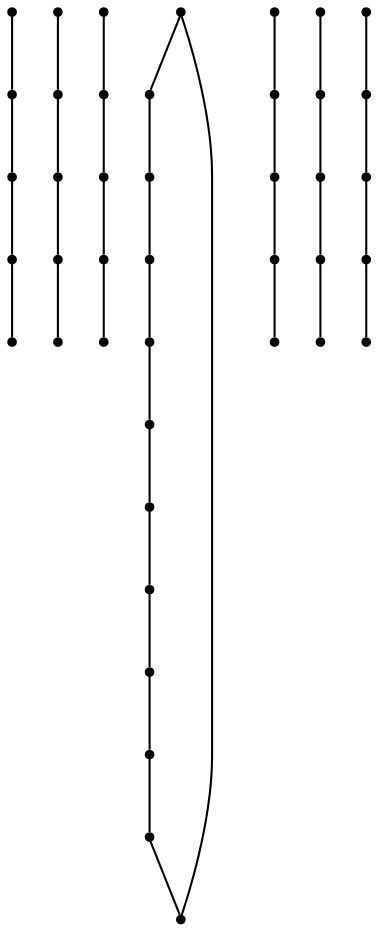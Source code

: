 graph {
  node [shape=point,comment="{\"directed\":false,\"doi\":\"10.4230/LIPIcs.GD.2024.3\",\"figure\":\"8 (1)\"}"]

  v0 [pos="1714.7545127131114,2672.2111518527918"]
  v1 [pos="1648.9855132809364,2672.2111518527913"]
  v2 [pos="1648.9855132809364,2442.074476429843"]
  v3 [pos="1616.1008863732418,2499.6087724466843"]
  v4 [pos="1648.9855132809364,2557.142814141317"]
  v5 [pos="1714.7545127131114,2557.142814141317"]
  v6 [pos="1616.1008863732418,2614.6771101581585"]
  v7 [pos="1550.331886941067,2499.6087724466843"]
  v8 [pos="1616.1008863732418,2729.7454478696327"]
  v9 [pos="1648.9855132809364,2787.2794895642655"]
  v10 [pos="1583.2162594655472,2557.142814141317"]
  v11 [pos="1550.3318869410668,2614.677110158159"]
  v12 [pos="1583.2162594655472,2672.2111518527918"]
  v13 [pos="1517.4472600333722,2672.2111518527918"]
  v14 [pos="1517.4472600333722,2442.074476429843"]
  v15 [pos="1550.3318869410668,2729.7454478696327"]
  v16 [pos="1550.3318869410668,2844.8137855811065"]
  v17 [pos="1517.4472600333722,2787.2794895642655"]
  v18 [pos="1550.3318869410668,2384.5404347352096"]
  v19 [pos="1517.4472600333722,2557.142814141317"]
  v20 [pos="1484.5626331256776,2729.7454478696327"]
  v21 [pos="1484.5626331256776,2499.6087724466843"]
  v22 [pos="1451.6781334095901,2672.2111518527913"]
  v23 [pos="1451.6781334095901,2442.074476429843"]
  v24 [pos="1418.7936336935027,2499.6087724466843"]
  v25 [pos="1451.6781334095901,2787.2794895642655"]
  v26 [pos="1418.7936336935027,2844.813785581107"]
  v27 [pos="1451.6781334095901,2557.142814141317"]
  v28 [pos="1385.909006785808,2672.2111518527918"]
  v29 [pos="1418.7936336935027,2384.5404347352096"]
  v30 [pos="1353.0243798781135,2499.6087724466843"]
  v31 [pos="1418.7936336935027,2729.7454478696327"]
  v32 [pos="1418.7936336935027,2614.6771101581585"]
  v33 [pos="1385.909006785808,2557.142814141317"]
  v34 [pos="1320.139880162026,2442.074476429843"]
  v35 [pos="1353.0243798781135,2614.6771101581585"]
  v36 [pos="1320.139880162026,2672.2111518527913"]
  v37 [pos="1353.0243798781135,2729.7454478696327"]
  v38 [pos="1320.139880162026,2557.142814141317"]
  v39 [pos="1254.370753538244,2672.2111518527918"]
  v40 [pos="1320.139880162026,2787.2794895642655"]
  v41 [pos="1254.370753538244,2557.142814141317"]

  v0 -- v1 [id="-1",pos="1714.7545127131114,2672.2111518527918 1648.9855132809364,2672.2111518527913 1648.9855132809364,2672.2111518527913 1648.9855132809364,2672.2111518527913"]
  v41 -- v38 [id="-2",pos="1254.370753538244,2557.142814141317 1320.139880162026,2557.142814141317 1320.139880162026,2557.142814141317 1320.139880162026,2557.142814141317"]
  v40 -- v37 [id="-3",pos="1320.139880162026,2787.2794895642655 1353.0243798781135,2729.7454478696327 1353.0243798781135,2729.7454478696327 1353.0243798781135,2729.7454478696327"]
  v36 -- v39 [id="-4",pos="1320.139880162026,2672.2111518527913 1254.370753538244,2672.2111518527918 1254.370753538244,2672.2111518527918 1254.370753538244,2672.2111518527918"]
  v38 -- v35 [id="-5",pos="1320.139880162026,2557.142814141317 1353.0243798781135,2614.6771101581585 1353.0243798781135,2614.6771101581585 1353.0243798781135,2614.6771101581585"]
  v37 -- v31 [id="-6",pos="1353.0243798781135,2729.7454478696327 1418.7936336935027,2729.7454478696327 1418.7936336935027,2729.7454478696327 1418.7936336935027,2729.7454478696327"]
  v35 -- v36 [id="-7",pos="1353.0243798781135,2614.6771101581585 1320.139880162026,2672.2111518527913 1320.139880162026,2672.2111518527913 1320.139880162026,2672.2111518527913"]
  v30 -- v34 [id="-8",pos="1353.0243798781135,2499.6087724466843 1320.139880162026,2442.074476429843 1320.139880162026,2442.074476429843 1320.139880162026,2442.074476429843"]
  v28 -- v32 [id="-9",pos="1385.909006785808,2672.2111518527918 1418.7936336935027,2614.6771101581585 1418.7936336935027,2614.6771101581585 1418.7936336935027,2614.6771101581585"]
  v33 -- v27 [id="-10",pos="1385.909006785808,2557.142814141317 1451.6781334095901,2557.142814141317 1451.6781334095901,2557.142814141317 1451.6781334095901,2557.142814141317"]
  v32 -- v33 [id="-11",pos="1418.7936336935027,2614.6771101581585 1385.909006785808,2557.142814141317 1385.909006785808,2557.142814141317 1385.909006785808,2557.142814141317"]
  v31 -- v25 [id="-12",pos="1418.7936336935027,2729.7454478696327 1451.6781334095901,2787.2794895642655 1451.6781334095901,2787.2794895642655 1451.6781334095901,2787.2794895642655"]
  v24 -- v30 [id="-13",pos="1418.7936336935027,2499.6087724466843 1353.0243798781135,2499.6087724466843 1353.0243798781135,2499.6087724466843 1353.0243798781135,2499.6087724466843"]
  v29 -- v23 [id="-14",pos="1418.7936336935027,2384.5404347352096 1451.6781334095901,2442.074476429843 1451.6781334095901,2442.074476429843 1451.6781334095901,2442.074476429843"]
  v22 -- v28 [id="-15",pos="1451.6781334095901,2672.2111518527913 1385.909006785808,2672.2111518527918 1385.909006785808,2672.2111518527918 1385.909006785808,2672.2111518527918"]
  v27 -- v21 [id="-16",pos="1451.6781334095901,2557.142814141317 1484.5626331256776,2499.6087724466843 1484.5626331256776,2499.6087724466843 1484.5626331256776,2499.6087724466843"]
  v25 -- v26 [id="-17",pos="1451.6781334095901,2787.2794895642655 1418.7936336935027,2844.813785581107 1418.7936336935027,2844.813785581107 1418.7936336935027,2844.813785581107"]
  v23 -- v24 [id="-18",pos="1451.6781334095901,2442.074476429843 1418.7936336935027,2499.6087724466843 1418.7936336935027,2499.6087724466843 1418.7936336935027,2499.6087724466843"]
  v20 -- v22 [id="-19",pos="1484.5626331256776,2729.7454478696327 1451.6781334095901,2672.2111518527913 1451.6781334095901,2672.2111518527913 1451.6781334095901,2672.2111518527913"]
  v21 -- v19 [id="-20",pos="1484.5626331256776,2499.6087724466843 1517.4472600333722,2557.142814141317 1517.4472600333722,2557.142814141317 1517.4472600333722,2557.142814141317"]
  v17 -- v15 [id="-21",pos="1517.4472600333722,2787.2794895642655 1550.3318869410668,2729.7454478696327 1550.3318869410668,2729.7454478696327 1550.3318869410668,2729.7454478696327"]
  v13 -- v20 [id="-22",pos="1517.4472600333722,2672.2111518527918 1484.5626331256776,2729.7454478696327 1484.5626331256776,2729.7454478696327 1484.5626331256776,2729.7454478696327"]
  v19 -- v10 [id="-23",pos="1517.4472600333722,2557.142814141317 1583.2162594655472,2557.142814141317 1583.2162594655472,2557.142814141317 1583.2162594655472,2557.142814141317"]
  v14 -- v18 [id="-24",pos="1517.4472600333722,2442.074476429843 1550.3318869410668,2384.5404347352096 1550.3318869410668,2384.5404347352096 1550.3318869410668,2384.5404347352096"]
  v16 -- v17 [id="-25",pos="1550.3318869410668,2844.8137855811065 1517.4472600333722,2787.2794895642655 1517.4472600333722,2787.2794895642655 1517.4472600333722,2787.2794895642655"]
  v15 -- v8 [id="-26",pos="1550.3318869410668,2729.7454478696327 1616.1008863732418,2729.7454478696327 1616.1008863732418,2729.7454478696327 1616.1008863732418,2729.7454478696327"]
  v11 -- v12 [id="-27",pos="1550.3318869410668,2614.677110158159 1583.2162594655472,2672.2111518527918 1583.2162594655472,2672.2111518527918 1583.2162594655472,2672.2111518527918"]
  v7 -- v14 [id="-28",pos="1550.331886941067,2499.6087724466843 1517.4472600333722,2442.074476429843 1517.4472600333722,2442.074476429843 1517.4472600333722,2442.074476429843"]
  v12 -- v13 [id="-29",pos="1583.2162594655472,2672.2111518527918 1517.4472600333722,2672.2111518527918 1517.4472600333722,2672.2111518527918 1517.4472600333722,2672.2111518527918"]
  v10 -- v11 [id="-30",pos="1583.2162594655472,2557.142814141317 1550.3318869410668,2614.677110158159 1550.3318869410668,2614.677110158159 1550.3318869410668,2614.677110158159"]
  v6 -- v4 [id="-31",pos="1616.1008863732418,2614.6771101581585 1648.9855132809364,2557.142814141317 1648.9855132809364,2557.142814141317 1648.9855132809364,2557.142814141317"]
  v8 -- v9 [id="-32",pos="1616.1008863732418,2729.7454478696327 1648.9855132809364,2787.2794895642655 1648.9855132809364,2787.2794895642655 1648.9855132809364,2787.2794895642655"]
  v3 -- v7 [id="-33",pos="1616.1008863732418,2499.6087724466843 1550.331886941067,2499.6087724466843 1550.331886941067,2499.6087724466843 1550.331886941067,2499.6087724466843"]
  v1 -- v6 [id="-34",pos="1648.9855132809364,2672.2111518527913 1616.1008863732418,2614.6771101581585 1616.1008863732418,2614.6771101581585 1616.1008863732418,2614.6771101581585"]
  v4 -- v5 [id="-35",pos="1648.9855132809364,2557.142814141317 1714.7545127131114,2557.142814141317 1714.7545127131114,2557.142814141317 1714.7545127131114,2557.142814141317"]
  v2 -- v3 [id="-36",pos="1648.9855132809364,2442.074476429843 1616.1008863732418,2499.6087724466843 1616.1008863732418,2499.6087724466843 1616.1008863732418,2499.6087724466843"]
}